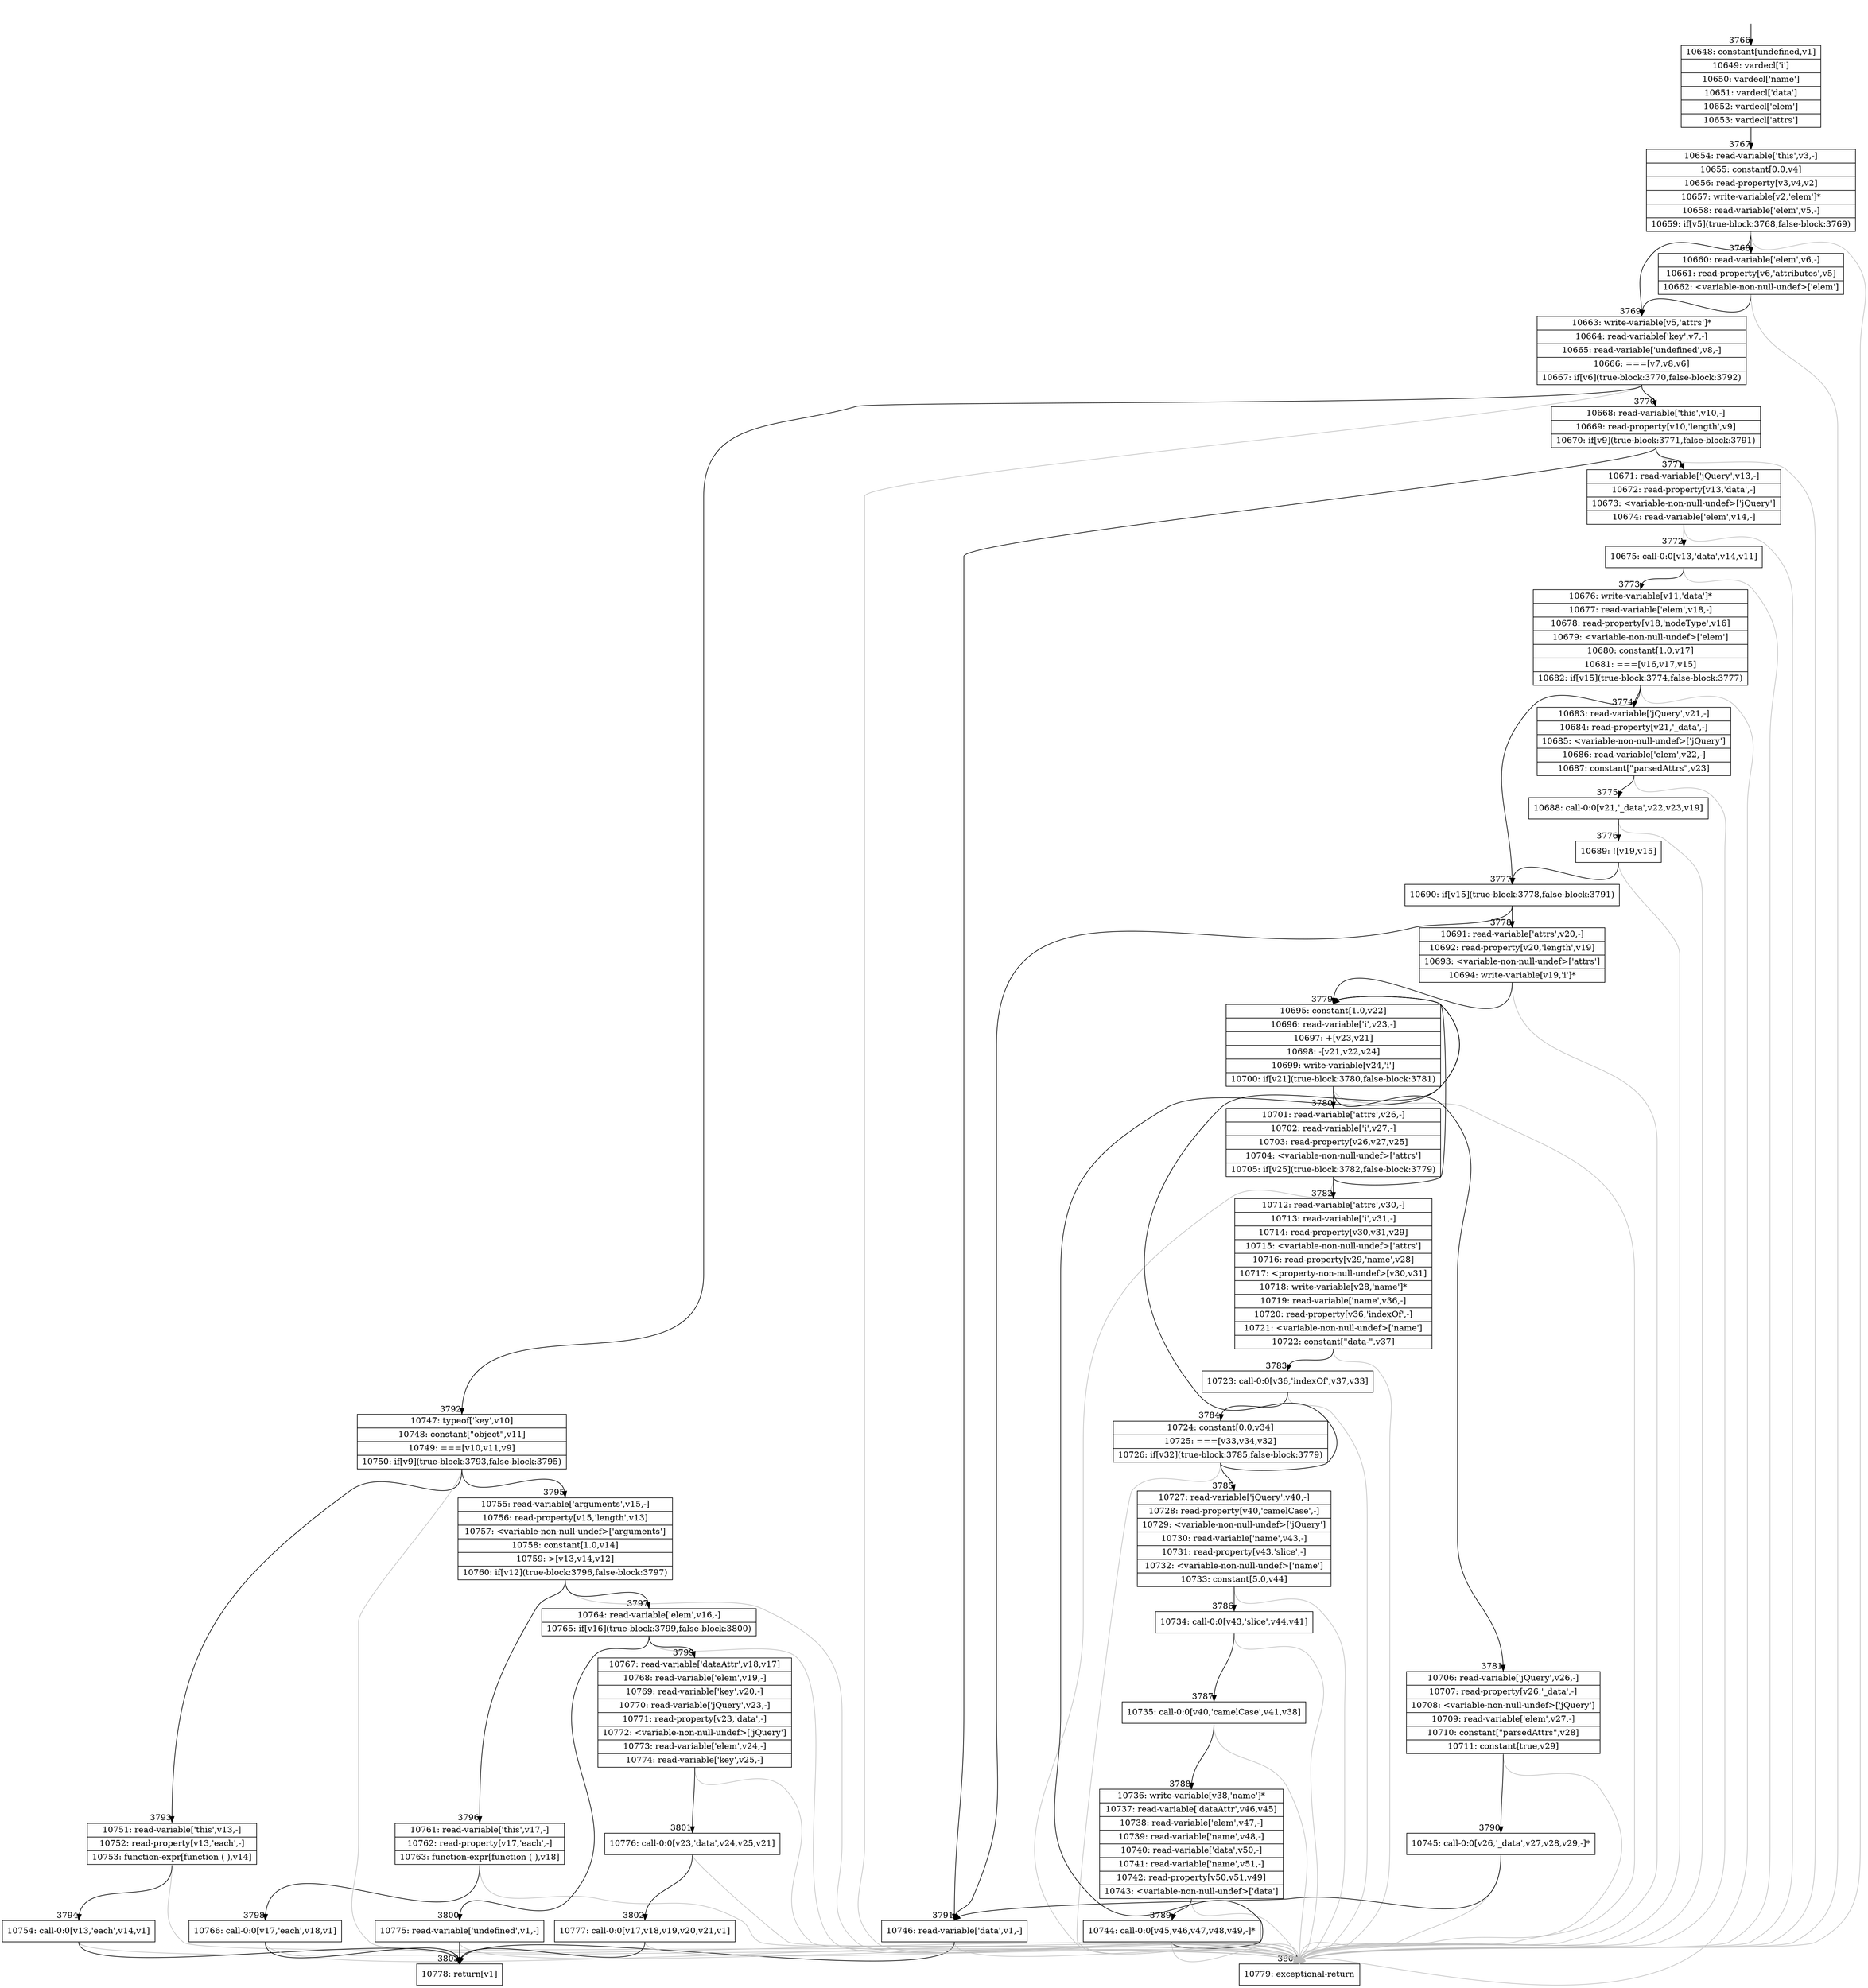 digraph {
rankdir="TD"
BB_entry250[shape=none,label=""];
BB_entry250 -> BB3766 [tailport=s, headport=n, headlabel="    3766"]
BB3766 [shape=record label="{10648: constant[undefined,v1]|10649: vardecl['i']|10650: vardecl['name']|10651: vardecl['data']|10652: vardecl['elem']|10653: vardecl['attrs']}" ] 
BB3766 -> BB3767 [tailport=s, headport=n, headlabel="      3767"]
BB3767 [shape=record label="{10654: read-variable['this',v3,-]|10655: constant[0.0,v4]|10656: read-property[v3,v4,v2]|10657: write-variable[v2,'elem']*|10658: read-variable['elem',v5,-]|10659: if[v5](true-block:3768,false-block:3769)}" ] 
BB3767 -> BB3769 [tailport=s, headport=n, headlabel="      3769"]
BB3767 -> BB3768 [tailport=s, headport=n, headlabel="      3768"]
BB3767 -> BB3804 [tailport=s, headport=n, color=gray, headlabel="      3804"]
BB3768 [shape=record label="{10660: read-variable['elem',v6,-]|10661: read-property[v6,'attributes',v5]|10662: \<variable-non-null-undef\>['elem']}" ] 
BB3768 -> BB3769 [tailport=s, headport=n]
BB3768 -> BB3804 [tailport=s, headport=n, color=gray]
BB3769 [shape=record label="{10663: write-variable[v5,'attrs']*|10664: read-variable['key',v7,-]|10665: read-variable['undefined',v8,-]|10666: ===[v7,v8,v6]|10667: if[v6](true-block:3770,false-block:3792)}" ] 
BB3769 -> BB3770 [tailport=s, headport=n, headlabel="      3770"]
BB3769 -> BB3792 [tailport=s, headport=n, headlabel="      3792"]
BB3769 -> BB3804 [tailport=s, headport=n, color=gray]
BB3770 [shape=record label="{10668: read-variable['this',v10,-]|10669: read-property[v10,'length',v9]|10670: if[v9](true-block:3771,false-block:3791)}" ] 
BB3770 -> BB3771 [tailport=s, headport=n, headlabel="      3771"]
BB3770 -> BB3791 [tailport=s, headport=n, headlabel="      3791"]
BB3770 -> BB3804 [tailport=s, headport=n, color=gray]
BB3771 [shape=record label="{10671: read-variable['jQuery',v13,-]|10672: read-property[v13,'data',-]|10673: \<variable-non-null-undef\>['jQuery']|10674: read-variable['elem',v14,-]}" ] 
BB3771 -> BB3772 [tailport=s, headport=n, headlabel="      3772"]
BB3771 -> BB3804 [tailport=s, headport=n, color=gray]
BB3772 [shape=record label="{10675: call-0:0[v13,'data',v14,v11]}" ] 
BB3772 -> BB3773 [tailport=s, headport=n, headlabel="      3773"]
BB3772 -> BB3804 [tailport=s, headport=n, color=gray]
BB3773 [shape=record label="{10676: write-variable[v11,'data']*|10677: read-variable['elem',v18,-]|10678: read-property[v18,'nodeType',v16]|10679: \<variable-non-null-undef\>['elem']|10680: constant[1.0,v17]|10681: ===[v16,v17,v15]|10682: if[v15](true-block:3774,false-block:3777)}" ] 
BB3773 -> BB3777 [tailport=s, headport=n, headlabel="      3777"]
BB3773 -> BB3774 [tailport=s, headport=n, headlabel="      3774"]
BB3773 -> BB3804 [tailport=s, headport=n, color=gray]
BB3774 [shape=record label="{10683: read-variable['jQuery',v21,-]|10684: read-property[v21,'_data',-]|10685: \<variable-non-null-undef\>['jQuery']|10686: read-variable['elem',v22,-]|10687: constant[\"parsedAttrs\",v23]}" ] 
BB3774 -> BB3775 [tailport=s, headport=n, headlabel="      3775"]
BB3774 -> BB3804 [tailport=s, headport=n, color=gray]
BB3775 [shape=record label="{10688: call-0:0[v21,'_data',v22,v23,v19]}" ] 
BB3775 -> BB3776 [tailport=s, headport=n, headlabel="      3776"]
BB3775 -> BB3804 [tailport=s, headport=n, color=gray]
BB3776 [shape=record label="{10689: ![v19,v15]}" ] 
BB3776 -> BB3777 [tailport=s, headport=n]
BB3776 -> BB3804 [tailport=s, headport=n, color=gray]
BB3777 [shape=record label="{10690: if[v15](true-block:3778,false-block:3791)}" ] 
BB3777 -> BB3778 [tailport=s, headport=n, headlabel="      3778"]
BB3777 -> BB3791 [tailport=s, headport=n]
BB3778 [shape=record label="{10691: read-variable['attrs',v20,-]|10692: read-property[v20,'length',v19]|10693: \<variable-non-null-undef\>['attrs']|10694: write-variable[v19,'i']*}" ] 
BB3778 -> BB3779 [tailport=s, headport=n, headlabel="      3779"]
BB3778 -> BB3804 [tailport=s, headport=n, color=gray]
BB3779 [shape=record label="{10695: constant[1.0,v22]|10696: read-variable['i',v23,-]|10697: +[v23,v21]|10698: -[v21,v22,v24]|10699: write-variable[v24,'i']|10700: if[v21](true-block:3780,false-block:3781)}" ] 
BB3779 -> BB3780 [tailport=s, headport=n, headlabel="      3780"]
BB3779 -> BB3781 [tailport=s, headport=n, headlabel="      3781"]
BB3779 -> BB3804 [tailport=s, headport=n, color=gray]
BB3780 [shape=record label="{10701: read-variable['attrs',v26,-]|10702: read-variable['i',v27,-]|10703: read-property[v26,v27,v25]|10704: \<variable-non-null-undef\>['attrs']|10705: if[v25](true-block:3782,false-block:3779)}" ] 
BB3780 -> BB3782 [tailport=s, headport=n, headlabel="      3782"]
BB3780 -> BB3779 [tailport=s, headport=n]
BB3780 -> BB3804 [tailport=s, headport=n, color=gray]
BB3781 [shape=record label="{10706: read-variable['jQuery',v26,-]|10707: read-property[v26,'_data',-]|10708: \<variable-non-null-undef\>['jQuery']|10709: read-variable['elem',v27,-]|10710: constant[\"parsedAttrs\",v28]|10711: constant[true,v29]}" ] 
BB3781 -> BB3790 [tailport=s, headport=n, headlabel="      3790"]
BB3781 -> BB3804 [tailport=s, headport=n, color=gray]
BB3782 [shape=record label="{10712: read-variable['attrs',v30,-]|10713: read-variable['i',v31,-]|10714: read-property[v30,v31,v29]|10715: \<variable-non-null-undef\>['attrs']|10716: read-property[v29,'name',v28]|10717: \<property-non-null-undef\>[v30,v31]|10718: write-variable[v28,'name']*|10719: read-variable['name',v36,-]|10720: read-property[v36,'indexOf',-]|10721: \<variable-non-null-undef\>['name']|10722: constant[\"data-\",v37]}" ] 
BB3782 -> BB3783 [tailport=s, headport=n, headlabel="      3783"]
BB3782 -> BB3804 [tailport=s, headport=n, color=gray]
BB3783 [shape=record label="{10723: call-0:0[v36,'indexOf',v37,v33]}" ] 
BB3783 -> BB3784 [tailport=s, headport=n, headlabel="      3784"]
BB3783 -> BB3804 [tailport=s, headport=n, color=gray]
BB3784 [shape=record label="{10724: constant[0.0,v34]|10725: ===[v33,v34,v32]|10726: if[v32](true-block:3785,false-block:3779)}" ] 
BB3784 -> BB3785 [tailport=s, headport=n, headlabel="      3785"]
BB3784 -> BB3779 [tailport=s, headport=n]
BB3784 -> BB3804 [tailport=s, headport=n, color=gray]
BB3785 [shape=record label="{10727: read-variable['jQuery',v40,-]|10728: read-property[v40,'camelCase',-]|10729: \<variable-non-null-undef\>['jQuery']|10730: read-variable['name',v43,-]|10731: read-property[v43,'slice',-]|10732: \<variable-non-null-undef\>['name']|10733: constant[5.0,v44]}" ] 
BB3785 -> BB3786 [tailport=s, headport=n, headlabel="      3786"]
BB3785 -> BB3804 [tailport=s, headport=n, color=gray]
BB3786 [shape=record label="{10734: call-0:0[v43,'slice',v44,v41]}" ] 
BB3786 -> BB3787 [tailport=s, headport=n, headlabel="      3787"]
BB3786 -> BB3804 [tailport=s, headport=n, color=gray]
BB3787 [shape=record label="{10735: call-0:0[v40,'camelCase',v41,v38]}" ] 
BB3787 -> BB3788 [tailport=s, headport=n, headlabel="      3788"]
BB3787 -> BB3804 [tailport=s, headport=n, color=gray]
BB3788 [shape=record label="{10736: write-variable[v38,'name']*|10737: read-variable['dataAttr',v46,v45]|10738: read-variable['elem',v47,-]|10739: read-variable['name',v48,-]|10740: read-variable['data',v50,-]|10741: read-variable['name',v51,-]|10742: read-property[v50,v51,v49]|10743: \<variable-non-null-undef\>['data']}" ] 
BB3788 -> BB3789 [tailport=s, headport=n, headlabel="      3789"]
BB3788 -> BB3804 [tailport=s, headport=n, color=gray]
BB3789 [shape=record label="{10744: call-0:0[v45,v46,v47,v48,v49,-]*}" ] 
BB3789 -> BB3779 [tailport=s, headport=n]
BB3789 -> BB3804 [tailport=s, headport=n, color=gray]
BB3790 [shape=record label="{10745: call-0:0[v26,'_data',v27,v28,v29,-]*}" ] 
BB3790 -> BB3791 [tailport=s, headport=n]
BB3790 -> BB3804 [tailport=s, headport=n, color=gray]
BB3791 [shape=record label="{10746: read-variable['data',v1,-]}" ] 
BB3791 -> BB3803 [tailport=s, headport=n, headlabel="      3803"]
BB3791 -> BB3804 [tailport=s, headport=n, color=gray]
BB3792 [shape=record label="{10747: typeof['key',v10]|10748: constant[\"object\",v11]|10749: ===[v10,v11,v9]|10750: if[v9](true-block:3793,false-block:3795)}" ] 
BB3792 -> BB3793 [tailport=s, headport=n, headlabel="      3793"]
BB3792 -> BB3795 [tailport=s, headport=n, headlabel="      3795"]
BB3792 -> BB3804 [tailport=s, headport=n, color=gray]
BB3793 [shape=record label="{10751: read-variable['this',v13,-]|10752: read-property[v13,'each',-]|10753: function-expr[function ( ),v14]}" ] 
BB3793 -> BB3794 [tailport=s, headport=n, headlabel="      3794"]
BB3793 -> BB3804 [tailport=s, headport=n, color=gray]
BB3794 [shape=record label="{10754: call-0:0[v13,'each',v14,v1]}" ] 
BB3794 -> BB3803 [tailport=s, headport=n]
BB3794 -> BB3804 [tailport=s, headport=n, color=gray]
BB3795 [shape=record label="{10755: read-variable['arguments',v15,-]|10756: read-property[v15,'length',v13]|10757: \<variable-non-null-undef\>['arguments']|10758: constant[1.0,v14]|10759: \>[v13,v14,v12]|10760: if[v12](true-block:3796,false-block:3797)}" ] 
BB3795 -> BB3796 [tailport=s, headport=n, headlabel="      3796"]
BB3795 -> BB3797 [tailport=s, headport=n, headlabel="      3797"]
BB3795 -> BB3804 [tailport=s, headport=n, color=gray]
BB3796 [shape=record label="{10761: read-variable['this',v17,-]|10762: read-property[v17,'each',-]|10763: function-expr[function ( ),v18]}" ] 
BB3796 -> BB3798 [tailport=s, headport=n, headlabel="      3798"]
BB3796 -> BB3804 [tailport=s, headport=n, color=gray]
BB3797 [shape=record label="{10764: read-variable['elem',v16,-]|10765: if[v16](true-block:3799,false-block:3800)}" ] 
BB3797 -> BB3799 [tailport=s, headport=n, headlabel="      3799"]
BB3797 -> BB3800 [tailport=s, headport=n, headlabel="      3800"]
BB3797 -> BB3804 [tailport=s, headport=n, color=gray]
BB3798 [shape=record label="{10766: call-0:0[v17,'each',v18,v1]}" ] 
BB3798 -> BB3803 [tailport=s, headport=n]
BB3798 -> BB3804 [tailport=s, headport=n, color=gray]
BB3799 [shape=record label="{10767: read-variable['dataAttr',v18,v17]|10768: read-variable['elem',v19,-]|10769: read-variable['key',v20,-]|10770: read-variable['jQuery',v23,-]|10771: read-property[v23,'data',-]|10772: \<variable-non-null-undef\>['jQuery']|10773: read-variable['elem',v24,-]|10774: read-variable['key',v25,-]}" ] 
BB3799 -> BB3801 [tailport=s, headport=n, headlabel="      3801"]
BB3799 -> BB3804 [tailport=s, headport=n, color=gray]
BB3800 [shape=record label="{10775: read-variable['undefined',v1,-]}" ] 
BB3800 -> BB3803 [tailport=s, headport=n]
BB3800 -> BB3804 [tailport=s, headport=n, color=gray]
BB3801 [shape=record label="{10776: call-0:0[v23,'data',v24,v25,v21]}" ] 
BB3801 -> BB3802 [tailport=s, headport=n, headlabel="      3802"]
BB3801 -> BB3804 [tailport=s, headport=n, color=gray]
BB3802 [shape=record label="{10777: call-0:0[v17,v18,v19,v20,v21,v1]}" ] 
BB3802 -> BB3803 [tailport=s, headport=n]
BB3802 -> BB3804 [tailport=s, headport=n, color=gray]
BB3803 [shape=record label="{10778: return[v1]}" ] 
BB3804 [shape=record label="{10779: exceptional-return}" ] 
}
